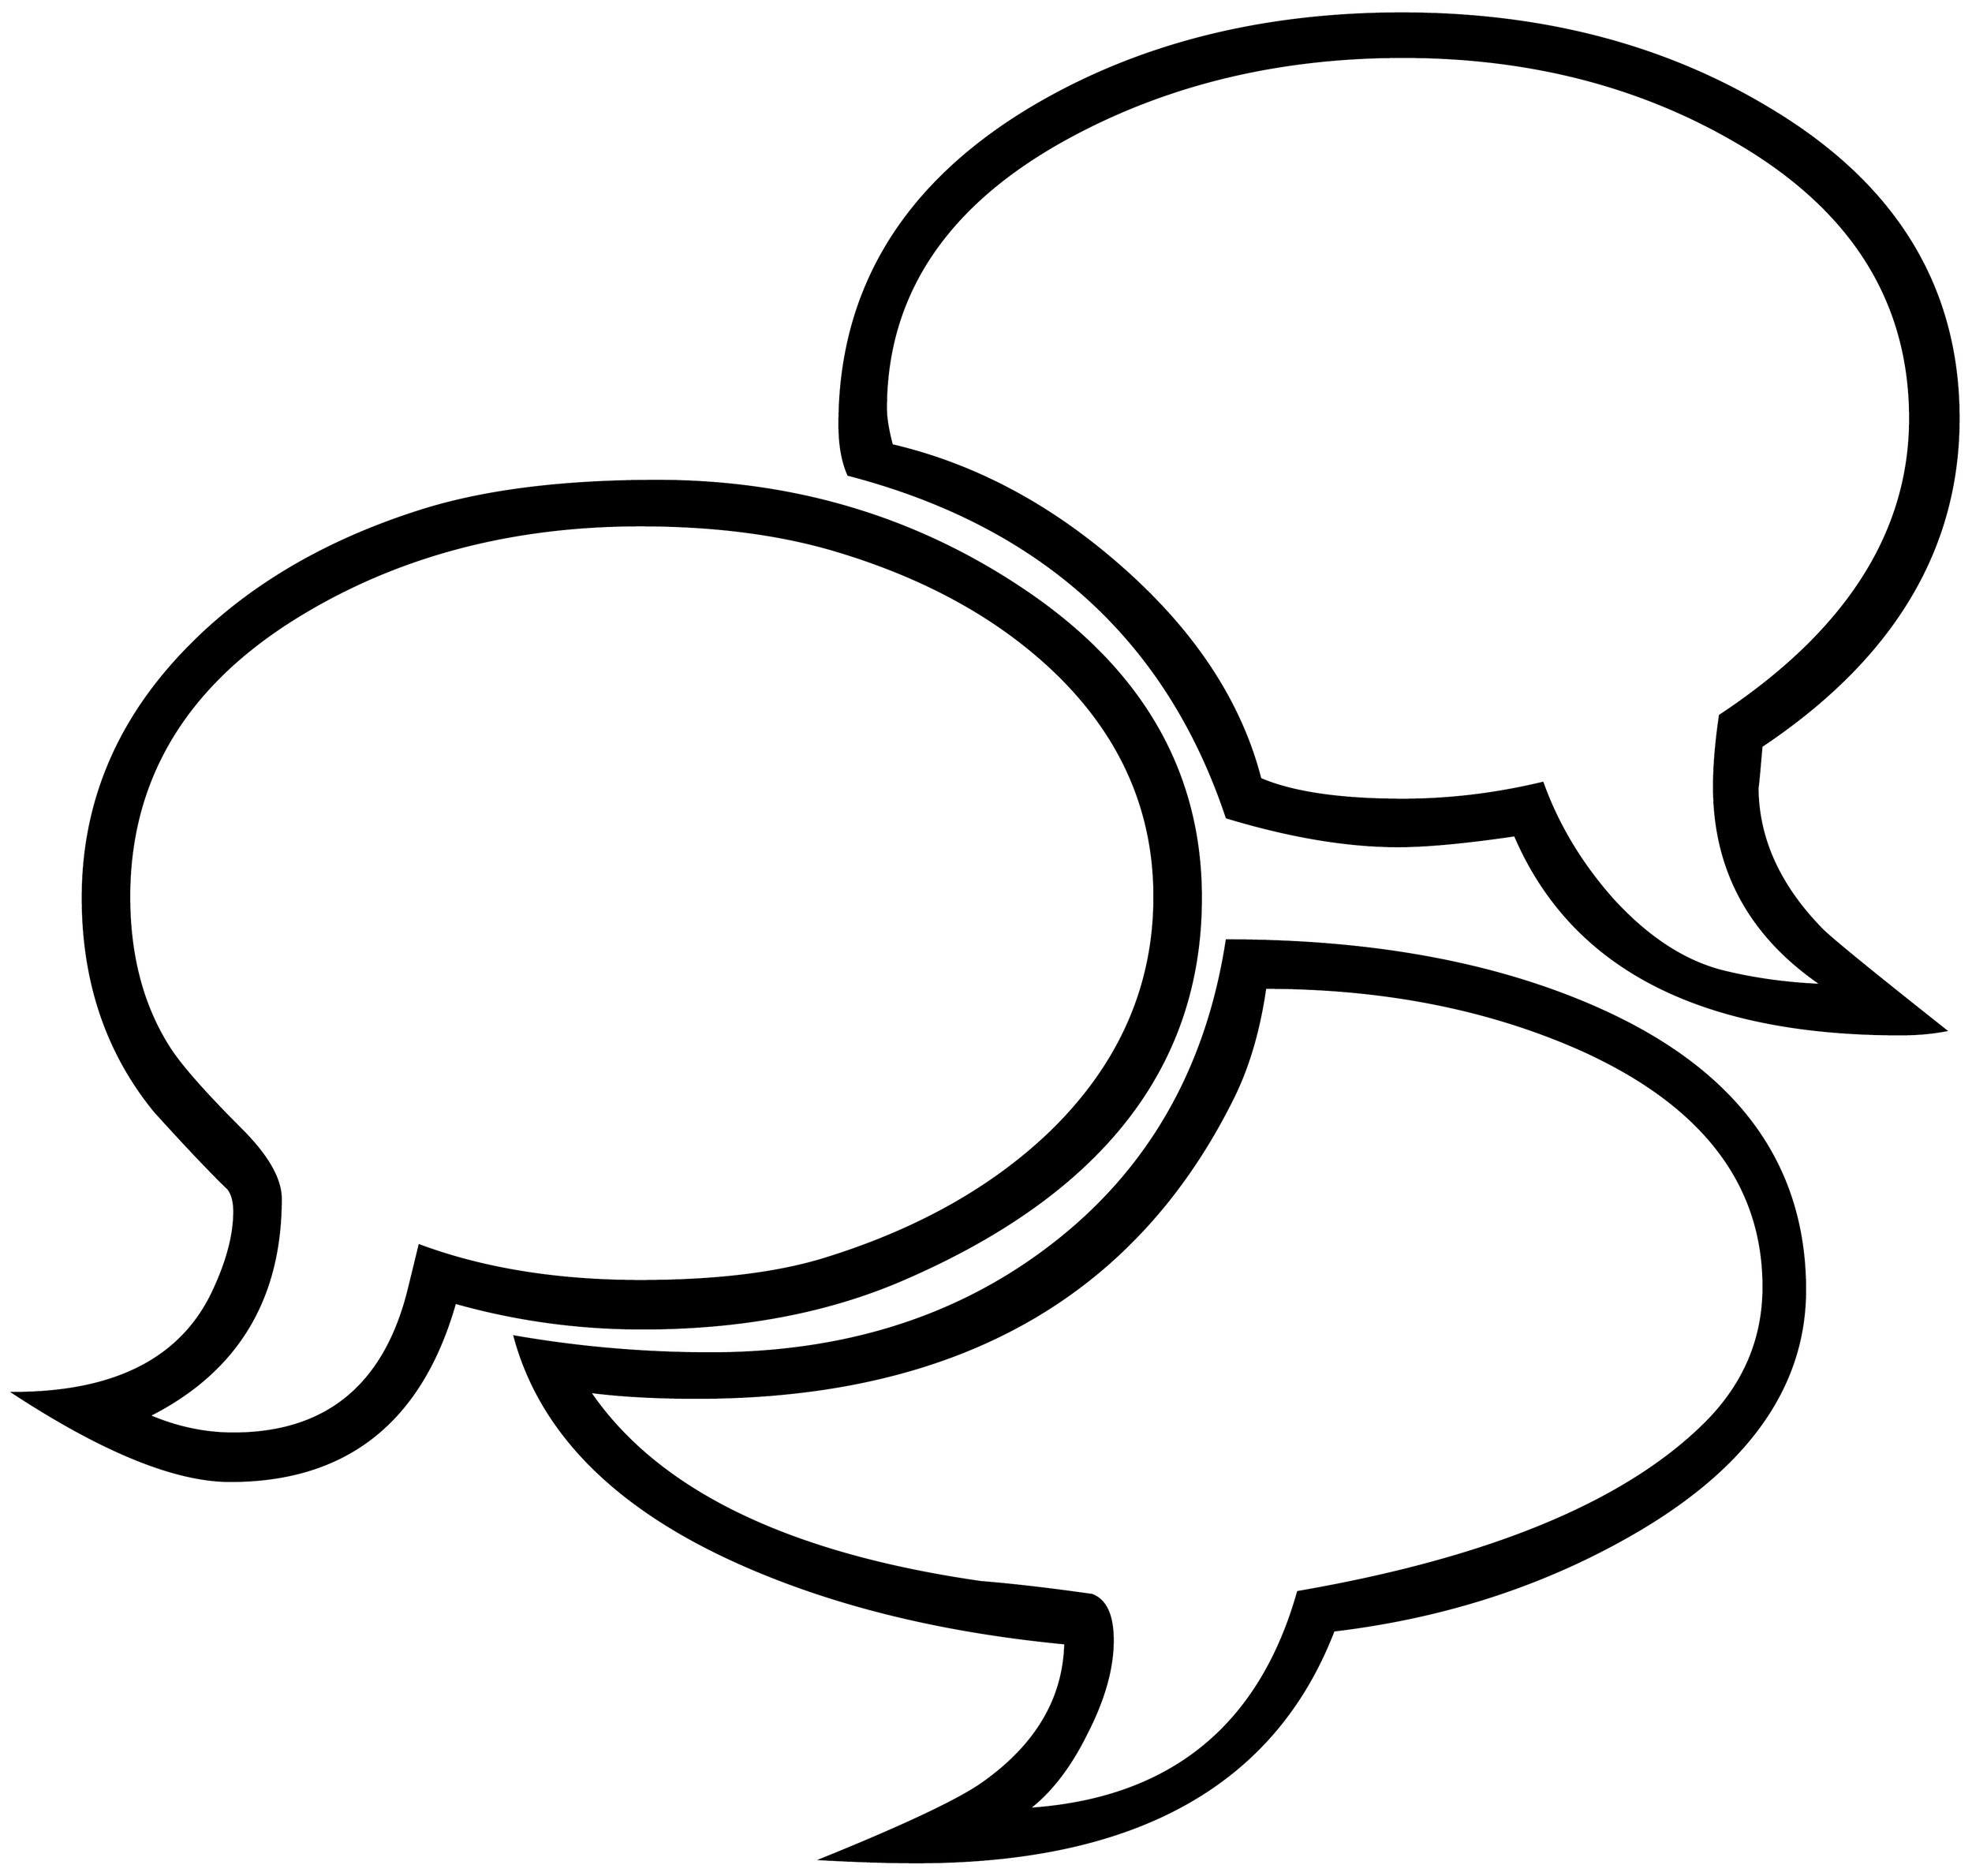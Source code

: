 


\begin{tikzpicture}[y=0.80pt, x=0.80pt, yscale=-1.0, xscale=1.0, inner sep=0pt, outer sep=0pt]
\begin{scope}[shift={(100.0,1730.0)},nonzero rule]
  \path[draw=.,fill=.,line width=1.600pt] (2006.0,-1131.0) ..
    controls (2006.0,-999.0) and (1939.667,-888.667) ..
    (1807.0,-800.0) .. controls (1804.333,-768.667) and
    (1803.0,-755.0) .. (1803.0,-759.0) .. controls
    (1803.0,-707.667) and (1824.333,-660.0) .. (1867.0,-616.0) ..
    controls (1874.333,-608.0) and (1916.333,-573.667) ..
    (1993.0,-513.0) .. controls (1979.0,-510.333) and
    (1963.667,-509.0) .. (1947.0,-509.0) .. controls
    (1745.0,-509.0) and (1615.333,-576.0) .. (1558.0,-710.0) ..
    controls (1508.0,-702.667) and (1468.667,-699.0) ..
    (1440.0,-699.0) .. controls (1388.667,-699.0) and
    (1331.0,-708.667) .. (1267.0,-728.0) .. controls
    (1207.0,-908.0) and (1079.667,-1023.333) .. (885.0,-1074.0) ..
    controls (879.0,-1087.333) and (876.0,-1104.333) ..
    (876.0,-1125.0) .. controls (876.0,-1259.667) and
    (939.667,-1365.667) .. (1067.0,-1443.0) .. controls
    (1174.333,-1507.667) and (1300.0,-1540.0) .. (1444.0,-1540.0) ..
    controls (1585.333,-1540.0) and (1709.333,-1507.667) ..
    (1816.0,-1443.0) .. controls (1942.667,-1367.0) and
    (2006.0,-1263.0) .. (2006.0,-1131.0) -- cycle(1851.0,-251.0)
    .. controls (1851.0,-154.333) and (1793.667,-72.667) ..
    (1679.0,-6.0) .. controls (1588.333,46.667) and (1487.0,79.667) ..
    (1375.0,93.0) .. controls (1315.0,249.0) and (1174.667,327.0)
    .. (954.0,327.0) .. controls (926.0,327.0) and (894.0,326.0)
    .. (858.0,324.0) .. controls (938.667,291.333) and (992.0,266.333)
    .. (1018.0,249.0) .. controls (1074.0,210.333) and
    (1102.667,162.667) .. (1104.0,106.0) .. controls (978.667,94.0)
    and (869.0,67.0) .. (775.0,25.0) .. controls (649.667,-31.0)
    and (574.0,-107.333) .. (548.0,-204.0) .. controls
    (613.333,-192.667) and (679.333,-187.0) .. (746.0,-187.0) ..
    controls (880.667,-187.0) and (995.0,-223.0) ..
    (1089.0,-295.0) .. controls (1187.667,-370.333) and
    (1247.0,-473.333) .. (1267.0,-604.0) .. controls
    (1413.667,-604.0) and (1538.667,-581.0) .. (1642.0,-535.0) ..
    controls (1781.333,-473.0) and (1851.0,-378.333) ..
    (1851.0,-251.0) -- cycle(1241.0,-647.0) .. controls
    (1241.0,-476.333) and (1140.333,-347.667) .. (939.0,-261.0) ..
    controls (863.0,-228.333) and (775.667,-212.0) .. (677.0,-212.0)
    .. controls (612.333,-212.0) and (549.333,-220.667) ..
    (488.0,-238.0) .. controls (454.0,-118.0) and (378.333,-58.0)
    .. (261.0,-58.0) .. controls (205.667,-58.0) and (132.667,-87.667)
    .. (42.0,-147.0) .. controls (144.667,-147.0) and
    (212.0,-181.333) .. (244.0,-250.0) .. controls (258.0,-280.0)
    and (265.0,-306.667) .. (265.0,-330.0) .. controls
    (265.0,-340.0) and (263.0,-347.667) .. (259.0,-353.0) ..
    controls (241.667,-369.667) and (217.0,-395.667) .. (185.0,-431.0)
    .. controls (136.333,-490.333) and (112.0,-562.333) ..
    (112.0,-647.0) .. controls (112.0,-742.333) and (147.0,-826.0)
    .. (217.0,-898.0) .. controls (278.333,-961.333) and
    (358.333,-1008.333) .. (457.0,-1039.0) .. controls
    (519.667,-1058.333) and (598.0,-1068.0) .. (692.0,-1068.0) ..
    controls (827.333,-1068.0) and (949.0,-1032.333) ..
    (1057.0,-961.0) .. controls (1179.667,-880.333) and
    (1241.0,-775.667) .. (1241.0,-647.0) -- cycle(1957.0,-1131.0)
    .. controls (1957.0,-1249.0) and (1898.667,-1342.0) ..
    (1782.0,-1410.0) .. controls (1684.0,-1467.333) and
    (1571.667,-1496.0) .. (1445.0,-1496.0) .. controls
    (1319.0,-1496.0) and (1206.0,-1468.667) .. (1106.0,-1414.0) ..
    controls (984.0,-1347.333) and (923.0,-1256.333) ..
    (923.0,-1141.0) .. controls (923.0,-1131.667) and
    (925.0,-1119.333) .. (929.0,-1104.0) .. controls
    (1011.667,-1084.667) and (1088.333,-1044.0) .. (1159.0,-982.0) ..
    controls (1233.667,-916.667) and (1281.0,-845.0) ..
    (1301.0,-767.0) .. controls (1333.667,-753.0) and
    (1381.667,-746.0) .. (1445.0,-746.0) .. controls
    (1491.667,-746.0) and (1538.667,-751.667) .. (1586.0,-763.0) ..
    controls (1601.333,-720.333) and (1625.0,-681.0) ..
    (1657.0,-645.0) .. controls (1693.0,-605.667) and
    (1731.0,-581.333) .. (1771.0,-572.0) .. controls
    (1801.667,-564.667) and (1834.0,-560.333) .. (1868.0,-559.0) ..
    controls (1795.333,-608.333) and (1759.0,-675.0) ..
    (1759.0,-759.0) .. controls (1759.0,-780.333) and
    (1761.0,-804.333) .. (1765.0,-831.0) .. controls
    (1893.0,-915.667) and (1957.0,-1015.667) .. (1957.0,-1131.0) --
    cycle(1809.0,-254.0) .. controls (1809.0,-358.0) and
    (1748.0,-437.667) .. (1626.0,-493.0) .. controls
    (1532.0,-535.0) and (1425.333,-556.0) .. (1306.0,-556.0) ..
    controls (1300.0,-514.0) and (1289.333,-477.333) ..
    (1274.0,-446.0) .. controls (1174.0,-243.333) and
    (993.333,-142.0) .. (732.0,-142.0) .. controls (690.667,-142.0)
    and (654.667,-144.0) .. (624.0,-148.0) .. controls
    (692.0,-48.0) and (823.667,16.0) .. (1019.0,44.0) .. controls
    (1051.667,46.667) and (1089.0,51.0) .. (1131.0,57.0) .. controls
    (1145.0,62.333) and (1152.0,77.667) .. (1152.0,103.0) ..
    controls (1152.0,131.0) and (1143.333,162.0) .. (1126.0,196.0)
    .. controls (1109.333,230.0) and (1089.667,255.667) ..
    (1067.0,273.0) .. controls (1209.667,263.667) and (1300.333,190.667)
    .. (1339.0,54.0) .. controls (1531.667,20.667) and
    (1668.333,-35.667) .. (1749.0,-115.0) .. controls
    (1789.0,-154.333) and (1809.0,-200.667) .. (1809.0,-254.0) --
    cycle(1194.0,-648.0) .. controls (1194.0,-734.667) and
    (1161.0,-810.0) .. (1095.0,-874.0) .. controls
    (1038.333,-928.667) and (964.667,-969.667) .. (874.0,-997.0) ..
    controls (816.667,-1014.333) and (750.333,-1023.0) ..
    (675.0,-1023.0) .. controls (546.333,-1023.0) and
    (432.667,-993.333) .. (334.0,-934.0) .. controls (217.333,-864.0)
    and (159.0,-768.667) .. (159.0,-648.0) .. controls
    (159.0,-588.667) and (172.333,-538.0) .. (199.0,-496.0) ..
    controls (210.333,-478.0) and (234.667,-450.333) .. (272.0,-413.0)
    .. controls (298.667,-386.333) and (312.0,-363.0) ..
    (312.0,-343.0) .. controls (312.0,-241.667) and (267.667,-168.667)
    .. (179.0,-124.0) .. controls (207.0,-112.0) and
    (235.333,-106.0) .. (264.0,-106.0) .. controls (356.667,-106.0)
    and (415.333,-153.0) .. (440.0,-247.0) .. controls
    (442.667,-257.667) and (446.667,-274.0) .. (452.0,-296.0) ..
    controls (516.667,-272.0) and (591.0,-260.0) .. (675.0,-260.0)
    .. controls (751.667,-260.0) and (814.333,-267.667) ..
    (863.0,-283.0) .. controls (957.0,-312.333) and
    (1033.333,-355.667) .. (1092.0,-413.0) .. controls
    (1160.0,-480.333) and (1194.0,-558.667) .. (1194.0,-648.0) --
    cycle;
\end{scope}

\end{tikzpicture}

